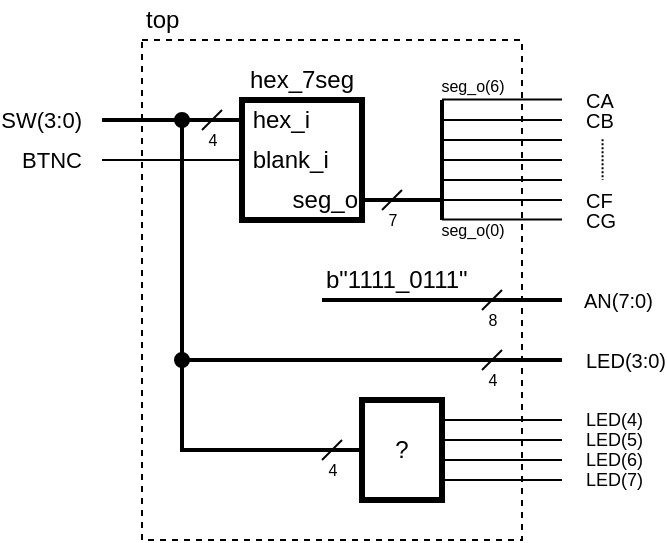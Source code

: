 <mxfile version="20.0.4" type="device"><diagram id="j7nF-TVUxBw4xUQn4cIl" name="Page-1"><mxGraphModel dx="1230" dy="1252" grid="1" gridSize="10" guides="1" tooltips="1" connect="1" arrows="1" fold="1" page="1" pageScale="1" pageWidth="850" pageHeight="1100" math="0" shadow="0"><root><mxCell id="0"/><mxCell id="1" parent="0"/><mxCell id="Ecz2CLKSsnMCiNRftsh_-37" value="" style="rounded=0;whiteSpace=wrap;html=1;fontSize=9;connectable=0;dashed=1;" vertex="1" parent="1"><mxGeometry x="390" y="250" width="190" height="250" as="geometry"/></mxCell><mxCell id="U01_cHl6HtDzHlsPAG9a-36" value="" style="rounded=0;whiteSpace=wrap;html=1;strokeWidth=3;" parent="1" vertex="1"><mxGeometry x="440" y="280" width="60" height="60" as="geometry"/></mxCell><mxCell id="U01_cHl6HtDzHlsPAG9a-38" value="hex_7seg" style="text;html=1;strokeColor=none;fillColor=none;align=center;verticalAlign=middle;whiteSpace=wrap;rounded=0;" parent="1" vertex="1"><mxGeometry x="440" y="260" width="60" height="20" as="geometry"/></mxCell><mxCell id="U01_cHl6HtDzHlsPAG9a-39" value="&amp;nbsp;hex_i" style="text;html=1;strokeColor=none;fillColor=none;align=left;verticalAlign=middle;whiteSpace=wrap;rounded=0;" parent="1" vertex="1"><mxGeometry x="440" y="280" width="70" height="20" as="geometry"/></mxCell><mxCell id="U01_cHl6HtDzHlsPAG9a-40" value="&amp;nbsp;blank_i" style="text;html=1;strokeColor=none;fillColor=none;align=left;verticalAlign=middle;whiteSpace=wrap;rounded=0;" parent="1" vertex="1"><mxGeometry x="440" y="300" width="70" height="20" as="geometry"/></mxCell><mxCell id="U01_cHl6HtDzHlsPAG9a-41" value="seg_o" style="text;html=1;strokeColor=none;fillColor=none;align=right;verticalAlign=middle;whiteSpace=wrap;rounded=0;" parent="1" vertex="1"><mxGeometry x="450" y="320" width="50" height="20" as="geometry"/></mxCell><mxCell id="U01_cHl6HtDzHlsPAG9a-42" value="" style="endArrow=none;html=1;rounded=0;fontSize=10;strokeWidth=2;" parent="1" target="U01_cHl6HtDzHlsPAG9a-39" edge="1"><mxGeometry width="50" height="50" relative="1" as="geometry"><mxPoint x="370" y="290" as="sourcePoint"/><mxPoint x="260" y="200" as="targetPoint"/></mxGeometry></mxCell><mxCell id="U01_cHl6HtDzHlsPAG9a-44" value="" style="endArrow=none;html=1;rounded=0;fontSize=10;" parent="1" target="U01_cHl6HtDzHlsPAG9a-40" edge="1"><mxGeometry width="50" height="50" relative="1" as="geometry"><mxPoint x="370" y="310" as="sourcePoint"/><mxPoint x="340" y="320" as="targetPoint"/></mxGeometry></mxCell><mxCell id="U01_cHl6HtDzHlsPAG9a-47" value="" style="endArrow=none;html=1;rounded=0;fontSize=10;strokeWidth=2;" parent="1" source="U01_cHl6HtDzHlsPAG9a-41" edge="1"><mxGeometry width="50" height="50" relative="1" as="geometry"><mxPoint x="530" y="335" as="sourcePoint"/><mxPoint x="540" y="330" as="targetPoint"/></mxGeometry></mxCell><mxCell id="U01_cHl6HtDzHlsPAG9a-48" value="CG" style="edgeLabel;html=1;align=left;verticalAlign=middle;resizable=0;points=[];fontSize=10;" parent="U01_cHl6HtDzHlsPAG9a-47" vertex="1" connectable="0"><mxGeometry x="0.489" y="1" relative="1" as="geometry"><mxPoint x="80" y="11" as="offset"/></mxGeometry></mxCell><mxCell id="U01_cHl6HtDzHlsPAG9a-49" value="" style="endArrow=none;html=1;rounded=0;fontSize=10;strokeWidth=2;" parent="1" edge="1"><mxGeometry width="50" height="50" relative="1" as="geometry"><mxPoint x="480" y="380" as="sourcePoint"/><mxPoint x="600" y="380" as="targetPoint"/></mxGeometry></mxCell><mxCell id="U01_cHl6HtDzHlsPAG9a-50" value="AN(7:0)" style="edgeLabel;html=1;align=left;verticalAlign=middle;resizable=0;points=[];fontSize=10;" parent="U01_cHl6HtDzHlsPAG9a-49" vertex="1" connectable="0"><mxGeometry x="0.791" y="3" relative="1" as="geometry"><mxPoint x="21" y="3" as="offset"/></mxGeometry></mxCell><mxCell id="U01_cHl6HtDzHlsPAG9a-51" value="b&quot;1111_0111&quot;" style="text;html=1;strokeColor=none;fillColor=none;align=left;verticalAlign=middle;whiteSpace=wrap;rounded=0;" parent="1" vertex="1"><mxGeometry x="480" y="360" width="100" height="20" as="geometry"/></mxCell><mxCell id="U01_cHl6HtDzHlsPAG9a-55" value="" style="endArrow=none;html=1;rounded=0;fontSize=10;strokeWidth=1;" parent="1" edge="1"><mxGeometry width="50" height="50" relative="1" as="geometry"><mxPoint x="420" y="295" as="sourcePoint"/><mxPoint x="430" y="285" as="targetPoint"/></mxGeometry></mxCell><mxCell id="U01_cHl6HtDzHlsPAG9a-57" value="4" style="edgeLabel;html=1;align=center;verticalAlign=middle;resizable=0;points=[];fontSize=8;" parent="U01_cHl6HtDzHlsPAG9a-55" vertex="1" connectable="0"><mxGeometry x="-0.521" y="-1" relative="1" as="geometry"><mxPoint x="2" y="7" as="offset"/></mxGeometry></mxCell><mxCell id="U01_cHl6HtDzHlsPAG9a-58" value="" style="endArrow=none;html=1;rounded=0;fontSize=10;strokeWidth=1;" parent="1" edge="1"><mxGeometry width="50" height="50" relative="1" as="geometry"><mxPoint x="510" y="335" as="sourcePoint"/><mxPoint x="520" y="325" as="targetPoint"/></mxGeometry></mxCell><mxCell id="U01_cHl6HtDzHlsPAG9a-59" value="7" style="edgeLabel;html=1;align=center;verticalAlign=middle;resizable=0;points=[];fontSize=8;" parent="U01_cHl6HtDzHlsPAG9a-58" vertex="1" connectable="0"><mxGeometry x="-0.521" y="-1" relative="1" as="geometry"><mxPoint x="2" y="7" as="offset"/></mxGeometry></mxCell><mxCell id="U01_cHl6HtDzHlsPAG9a-60" value="" style="endArrow=none;html=1;rounded=0;fontSize=10;strokeWidth=1;" parent="1" edge="1"><mxGeometry width="50" height="50" relative="1" as="geometry"><mxPoint x="560" y="385" as="sourcePoint"/><mxPoint x="570" y="375" as="targetPoint"/></mxGeometry></mxCell><mxCell id="U01_cHl6HtDzHlsPAG9a-61" value="8" style="edgeLabel;html=1;align=center;verticalAlign=middle;resizable=0;points=[];fontSize=8;" parent="U01_cHl6HtDzHlsPAG9a-60" vertex="1" connectable="0"><mxGeometry x="-0.521" y="-1" relative="1" as="geometry"><mxPoint x="2" y="7" as="offset"/></mxGeometry></mxCell><mxCell id="Ecz2CLKSsnMCiNRftsh_-1" value="BTNC" style="edgeLabel;html=1;align=right;verticalAlign=middle;resizable=0;points=[];" vertex="1" connectable="0" parent="1"><mxGeometry x="360" y="310" as="geometry"/></mxCell><mxCell id="Ecz2CLKSsnMCiNRftsh_-2" value="SW(3:0)" style="edgeLabel;html=1;align=right;verticalAlign=middle;resizable=0;points=[];" vertex="1" connectable="0" parent="1"><mxGeometry x="360" y="290" as="geometry"/></mxCell><mxCell id="Ecz2CLKSsnMCiNRftsh_-3" value="" style="endArrow=none;html=1;rounded=0;fontSize=10;" edge="1" parent="1"><mxGeometry width="50" height="50" relative="1" as="geometry"><mxPoint x="540" y="330" as="sourcePoint"/><mxPoint x="600" y="330" as="targetPoint"/></mxGeometry></mxCell><mxCell id="Ecz2CLKSsnMCiNRftsh_-4" value="seg_o(0)" style="edgeLabel;html=1;align=center;verticalAlign=middle;resizable=0;points=[];fontSize=8;" vertex="1" connectable="0" parent="Ecz2CLKSsnMCiNRftsh_-3"><mxGeometry x="0.43" y="1" relative="1" as="geometry"><mxPoint x="-28" y="16" as="offset"/></mxGeometry></mxCell><mxCell id="Ecz2CLKSsnMCiNRftsh_-5" value="" style="endArrow=none;html=1;rounded=0;fontSize=10;" edge="1" parent="1"><mxGeometry width="50" height="50" relative="1" as="geometry"><mxPoint x="540" y="279.72" as="sourcePoint"/><mxPoint x="600" y="279.72" as="targetPoint"/><Array as="points"><mxPoint x="540" y="279.92"/></Array></mxGeometry></mxCell><mxCell id="Ecz2CLKSsnMCiNRftsh_-6" value="seg_o(6)" style="edgeLabel;html=1;align=center;verticalAlign=middle;resizable=0;points=[];fontSize=8;" vertex="1" connectable="0" parent="Ecz2CLKSsnMCiNRftsh_-5"><mxGeometry x="0.43" y="1" relative="1" as="geometry"><mxPoint x="-28" y="-6" as="offset"/></mxGeometry></mxCell><mxCell id="Ecz2CLKSsnMCiNRftsh_-7" value="" style="endArrow=none;html=1;rounded=0;fontSize=10;" edge="1" parent="1"><mxGeometry width="50" height="50" relative="1" as="geometry"><mxPoint x="540" y="339.72" as="sourcePoint"/><mxPoint x="600" y="339.72" as="targetPoint"/><Array as="points"><mxPoint x="570" y="339.72"/></Array></mxGeometry></mxCell><mxCell id="Ecz2CLKSsnMCiNRftsh_-9" value="" style="endArrow=none;html=1;rounded=0;fontSize=10;" edge="1" parent="1"><mxGeometry width="50" height="50" relative="1" as="geometry"><mxPoint x="540" y="290" as="sourcePoint"/><mxPoint x="600" y="290" as="targetPoint"/></mxGeometry></mxCell><mxCell id="Ecz2CLKSsnMCiNRftsh_-10" value="" style="endArrow=none;html=1;rounded=0;fontSize=10;" edge="1" parent="1"><mxGeometry width="50" height="50" relative="1" as="geometry"><mxPoint x="540" y="300" as="sourcePoint"/><mxPoint x="600" y="300" as="targetPoint"/></mxGeometry></mxCell><mxCell id="Ecz2CLKSsnMCiNRftsh_-11" value="" style="endArrow=none;html=1;rounded=0;fontSize=10;" edge="1" parent="1"><mxGeometry width="50" height="50" relative="1" as="geometry"><mxPoint x="540" y="310" as="sourcePoint"/><mxPoint x="600" y="310" as="targetPoint"/></mxGeometry></mxCell><mxCell id="Ecz2CLKSsnMCiNRftsh_-12" value="" style="endArrow=none;html=1;rounded=0;fontSize=10;" edge="1" parent="1"><mxGeometry width="50" height="50" relative="1" as="geometry"><mxPoint x="540" y="320" as="sourcePoint"/><mxPoint x="600" y="320" as="targetPoint"/></mxGeometry></mxCell><mxCell id="Ecz2CLKSsnMCiNRftsh_-13" value="CF" style="edgeLabel;html=1;align=left;verticalAlign=middle;resizable=0;points=[];fontSize=10;" vertex="1" connectable="0" parent="1"><mxGeometry x="610.28" y="330" as="geometry"/></mxCell><mxCell id="Ecz2CLKSsnMCiNRftsh_-14" value="CA" style="edgeLabel;html=1;align=left;verticalAlign=middle;resizable=0;points=[];fontSize=10;" vertex="1" connectable="0" parent="1"><mxGeometry x="610.28" y="280" as="geometry"/></mxCell><mxCell id="Ecz2CLKSsnMCiNRftsh_-15" value="CB" style="edgeLabel;html=1;align=left;verticalAlign=middle;resizable=0;points=[];fontSize=10;" vertex="1" connectable="0" parent="1"><mxGeometry x="610.28" y="290" as="geometry"/></mxCell><mxCell id="Ecz2CLKSsnMCiNRftsh_-16" value="" style="endArrow=none;html=1;rounded=0;fontSize=10;strokeWidth=1;dashed=1;dashPattern=1 1;" edge="1" parent="1"><mxGeometry width="50" height="50" relative="1" as="geometry"><mxPoint x="620.28" y="299.6" as="sourcePoint"/><mxPoint x="620.28" y="320" as="targetPoint"/></mxGeometry></mxCell><mxCell id="Ecz2CLKSsnMCiNRftsh_-17" value="" style="endArrow=none;html=1;rounded=0;fontSize=10;strokeWidth=2;" edge="1" parent="1"><mxGeometry width="50" height="50" relative="1" as="geometry"><mxPoint x="540" y="340" as="sourcePoint"/><mxPoint x="540" y="280" as="targetPoint"/></mxGeometry></mxCell><mxCell id="Ecz2CLKSsnMCiNRftsh_-18" value="" style="endArrow=none;html=1;rounded=0;fontSize=10;strokeWidth=2;startArrow=oval;startFill=1;" edge="1" parent="1"><mxGeometry width="50" height="50" relative="1" as="geometry"><mxPoint x="410" y="290" as="sourcePoint"/><mxPoint x="600" y="410" as="targetPoint"/><Array as="points"><mxPoint x="410" y="410"/></Array></mxGeometry></mxCell><mxCell id="Ecz2CLKSsnMCiNRftsh_-19" value="LED(3:0)" style="edgeLabel;html=1;align=left;verticalAlign=middle;resizable=0;points=[];fontSize=10;" vertex="1" connectable="0" parent="Ecz2CLKSsnMCiNRftsh_-18"><mxGeometry x="0.791" y="3" relative="1" as="geometry"><mxPoint x="42" y="3" as="offset"/></mxGeometry></mxCell><mxCell id="Ecz2CLKSsnMCiNRftsh_-20" value="" style="endArrow=none;html=1;rounded=0;fontSize=10;strokeWidth=1;" edge="1" parent="1"><mxGeometry width="50" height="50" relative="1" as="geometry"><mxPoint x="560" y="415" as="sourcePoint"/><mxPoint x="570" y="405" as="targetPoint"/></mxGeometry></mxCell><mxCell id="Ecz2CLKSsnMCiNRftsh_-21" value="4" style="edgeLabel;html=1;align=center;verticalAlign=middle;resizable=0;points=[];fontSize=8;" vertex="1" connectable="0" parent="Ecz2CLKSsnMCiNRftsh_-20"><mxGeometry x="-0.521" y="-1" relative="1" as="geometry"><mxPoint x="2" y="7" as="offset"/></mxGeometry></mxCell><mxCell id="Ecz2CLKSsnMCiNRftsh_-22" value="" style="endArrow=none;html=1;rounded=0;fontSize=10;strokeWidth=2;startArrow=oval;startFill=1;entryX=0;entryY=0.5;entryDx=0;entryDy=0;" edge="1" parent="1" target="Ecz2CLKSsnMCiNRftsh_-24"><mxGeometry width="50" height="50" relative="1" as="geometry"><mxPoint x="410" y="410" as="sourcePoint"/><mxPoint x="520" y="455" as="targetPoint"/><Array as="points"><mxPoint x="410" y="455"/></Array></mxGeometry></mxCell><mxCell id="Ecz2CLKSsnMCiNRftsh_-24" value="?" style="rounded=0;whiteSpace=wrap;html=1;strokeWidth=3;" vertex="1" parent="1"><mxGeometry x="500" y="430" width="40" height="50" as="geometry"/></mxCell><mxCell id="Ecz2CLKSsnMCiNRftsh_-25" value="" style="endArrow=none;html=1;rounded=0;fontSize=10;" edge="1" parent="1"><mxGeometry width="50" height="50" relative="1" as="geometry"><mxPoint x="540" y="440" as="sourcePoint"/><mxPoint x="600" y="440" as="targetPoint"/></mxGeometry></mxCell><mxCell id="Ecz2CLKSsnMCiNRftsh_-26" value="LED(4)" style="edgeLabel;html=1;align=left;verticalAlign=middle;resizable=0;points=[];fontSize=9;" vertex="1" connectable="0" parent="1"><mxGeometry x="610" y="440" as="geometry"/></mxCell><mxCell id="Ecz2CLKSsnMCiNRftsh_-27" value="" style="endArrow=none;html=1;rounded=0;fontSize=10;" edge="1" parent="1"><mxGeometry width="50" height="50" relative="1" as="geometry"><mxPoint x="540" y="450" as="sourcePoint"/><mxPoint x="600" y="450" as="targetPoint"/></mxGeometry></mxCell><mxCell id="Ecz2CLKSsnMCiNRftsh_-28" value="" style="endArrow=none;html=1;rounded=0;fontSize=10;" edge="1" parent="1"><mxGeometry width="50" height="50" relative="1" as="geometry"><mxPoint x="540" y="460" as="sourcePoint"/><mxPoint x="600" y="460" as="targetPoint"/></mxGeometry></mxCell><mxCell id="Ecz2CLKSsnMCiNRftsh_-29" value="" style="endArrow=none;html=1;rounded=0;fontSize=10;" edge="1" parent="1"><mxGeometry width="50" height="50" relative="1" as="geometry"><mxPoint x="540" y="470" as="sourcePoint"/><mxPoint x="600" y="470" as="targetPoint"/></mxGeometry></mxCell><mxCell id="Ecz2CLKSsnMCiNRftsh_-30" value="LED(5)" style="edgeLabel;html=1;align=left;verticalAlign=middle;resizable=0;points=[];fontSize=9;" vertex="1" connectable="0" parent="1"><mxGeometry x="610" y="450" as="geometry"/></mxCell><mxCell id="Ecz2CLKSsnMCiNRftsh_-31" value="LED(6)" style="edgeLabel;html=1;align=left;verticalAlign=middle;resizable=0;points=[];fontSize=9;" vertex="1" connectable="0" parent="1"><mxGeometry x="610" y="460" as="geometry"/></mxCell><mxCell id="Ecz2CLKSsnMCiNRftsh_-32" value="LED(7)" style="edgeLabel;html=1;align=left;verticalAlign=middle;resizable=0;points=[];fontSize=9;" vertex="1" connectable="0" parent="1"><mxGeometry x="610" y="470" as="geometry"/></mxCell><mxCell id="Ecz2CLKSsnMCiNRftsh_-33" value="" style="endArrow=none;html=1;rounded=0;fontSize=10;strokeWidth=1;" edge="1" parent="1"><mxGeometry width="50" height="50" relative="1" as="geometry"><mxPoint x="480" y="460" as="sourcePoint"/><mxPoint x="490" y="450" as="targetPoint"/></mxGeometry></mxCell><mxCell id="Ecz2CLKSsnMCiNRftsh_-34" value="4" style="edgeLabel;html=1;align=center;verticalAlign=middle;resizable=0;points=[];fontSize=8;" vertex="1" connectable="0" parent="Ecz2CLKSsnMCiNRftsh_-33"><mxGeometry x="-0.521" y="-1" relative="1" as="geometry"><mxPoint x="2" y="7" as="offset"/></mxGeometry></mxCell><mxCell id="Ecz2CLKSsnMCiNRftsh_-38" value="top" style="text;html=1;strokeColor=none;fillColor=none;align=left;verticalAlign=middle;whiteSpace=wrap;rounded=0;" vertex="1" parent="1"><mxGeometry x="390" y="230" width="60" height="20" as="geometry"/></mxCell></root></mxGraphModel></diagram></mxfile>